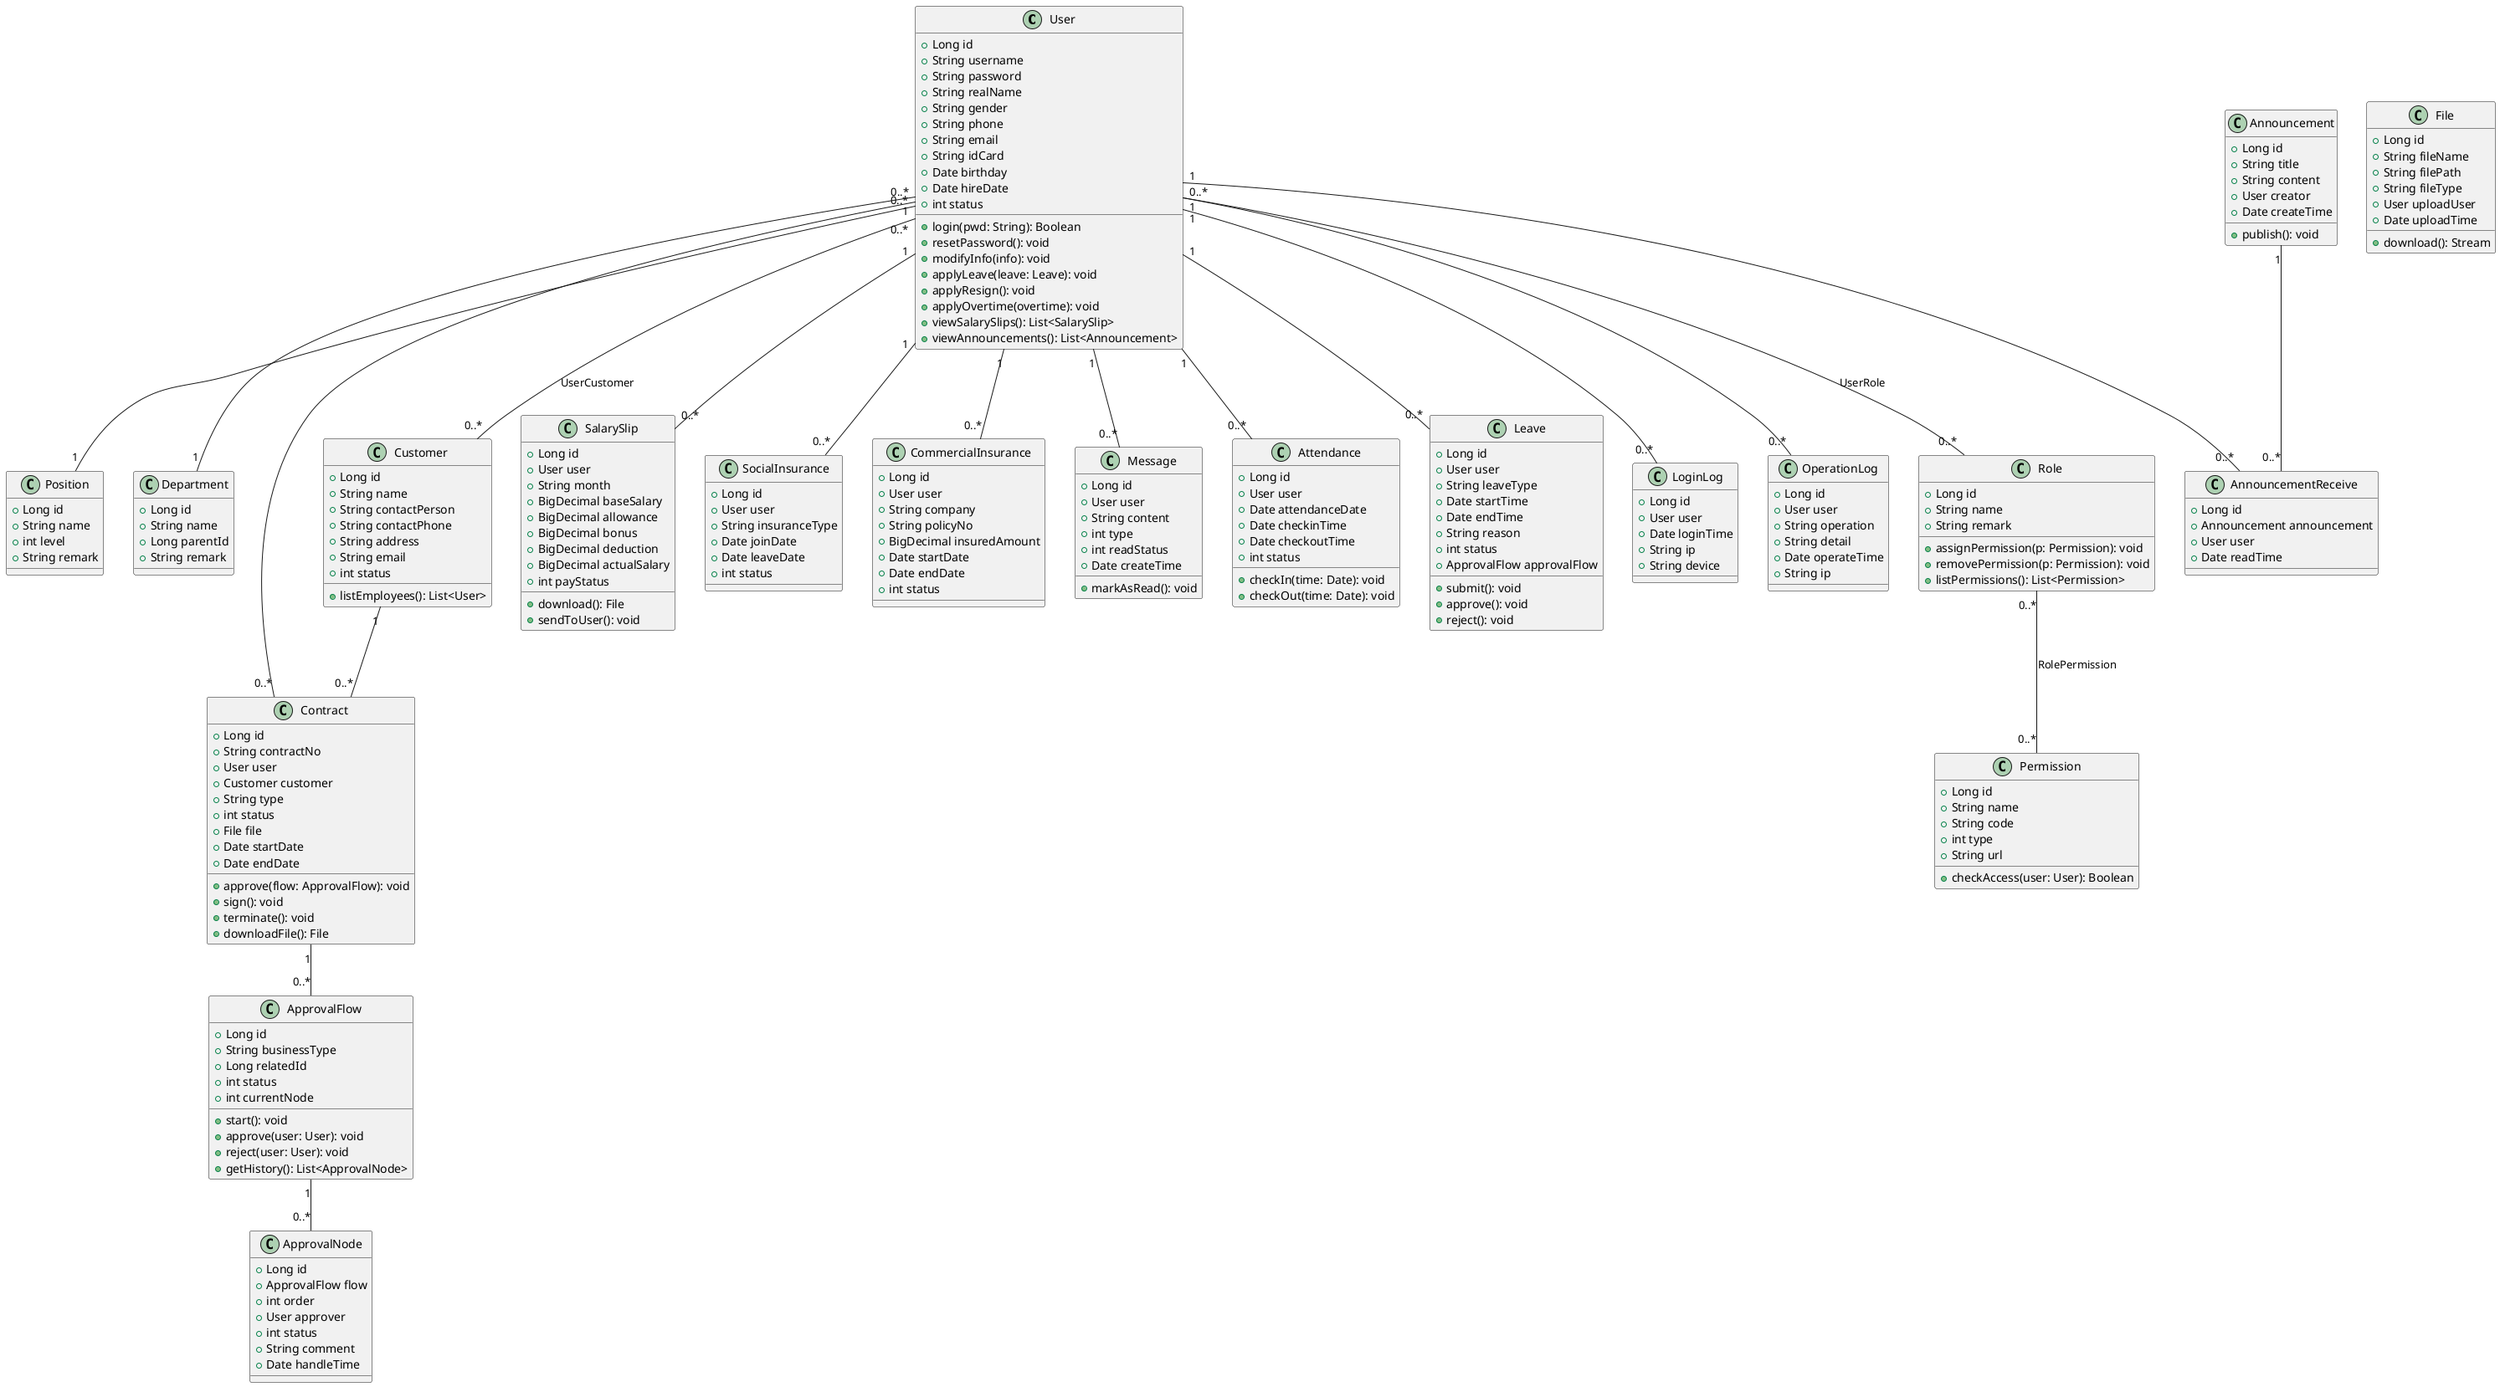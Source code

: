 @startuml
' 用户、角色、权限、岗位、部门
class User {
  +Long id
  +String username
  +String password
  +String realName
  +String gender
  +String phone
  +String email
  +String idCard
  +Date birthday
  +Date hireDate
  +int status
  +login(pwd: String): Boolean
  +resetPassword(): void
  +modifyInfo(info): void
  +applyLeave(leave: Leave): void
  +applyResign(): void
  +applyOvertime(overtime): void
  +viewSalarySlips(): List<SalarySlip>
  +viewAnnouncements(): List<Announcement>
}

class Role {
  +Long id
  +String name
  +String remark
  +assignPermission(p: Permission): void
  +removePermission(p: Permission): void
  +listPermissions(): List<Permission>
}

class Permission {
  +Long id
  +String name
  +String code
  +int type
  +String url
  +checkAccess(user: User): Boolean
}

class Position {
  +Long id
  +String name
  +int level
  +String remark
}

class Department {
  +Long id
  +String name
  +Long parentId
  +String remark
}

' 多对多关系
User "0..*" -- "0..*" Role : UserRole
Role "0..*" -- "0..*" Permission : RolePermission
User "0..*" -- "1" Position
User "0..*" -- "1" Department

' 客户关系
class Customer {
  +Long id
  +String name
  +String contactPerson
  +String contactPhone
  +String address
  +String email
  +int status
  +listEmployees(): List<User>
}
User "0..*" -- "0..*" Customer : UserCustomer

' 合同、审批、文件
class Contract {
  +Long id
  +String contractNo
  +User user
  +Customer customer
  +String type
  +int status
  +File file
  +Date startDate
  +Date endDate
  +approve(flow: ApprovalFlow): void
  +sign(): void
  +terminate(): void
  +downloadFile(): File
}

class ApprovalFlow {
  +Long id
  +String businessType
  +Long relatedId
  +int status
  +int currentNode
  +start(): void
  +approve(user: User): void
  +reject(user: User): void
  +getHistory(): List<ApprovalNode>
}

class ApprovalNode {
  +Long id
  +ApprovalFlow flow
  +int order
  +User approver
  +int status
  +String comment
  +Date handleTime
}

class File {
  +Long id
  +String fileName
  +String filePath
  +String fileType
  +User uploadUser
  +Date uploadTime
  +download(): Stream
}

Contract "1" -- "0..*" ApprovalFlow
ApprovalFlow "1" -- "0..*" ApprovalNode
User "1" -- "0..*" Contract
Customer "1" -- "0..*" Contract

' 薪酬、社保、保险
class SalarySlip {
  +Long id
  +User user
  +String month
  +BigDecimal baseSalary
  +BigDecimal allowance
  +BigDecimal bonus
  +BigDecimal deduction
  +BigDecimal actualSalary
  +int payStatus
  +download(): File
  +sendToUser(): void
}

class SocialInsurance {
  +Long id
  +User user
  +String insuranceType
  +Date joinDate
  +Date leaveDate
  +int status
}

class CommercialInsurance {
  +Long id
  +User user
  +String company
  +String policyNo
  +BigDecimal insuredAmount
  +Date startDate
  +Date endDate
  +int status
}

User "1" -- "0..*" SalarySlip
User "1" -- "0..*" SocialInsurance
User "1" -- "0..*" CommercialInsurance

' 公告、消息、考勤、请假、日志
class Announcement {
  +Long id
  +String title
  +String content
  +User creator
  +Date createTime
  +publish(): void
}

class AnnouncementReceive {
  +Long id
  +Announcement announcement
  +User user
  +Date readTime
}

class Message {
  +Long id
  +User user
  +String content
  +int type
  +int readStatus
  +Date createTime
  +markAsRead(): void
}

class Attendance {
  +Long id
  +User user
  +Date attendanceDate
  +Date checkinTime
  +Date checkoutTime
  +int status
  +checkIn(time: Date): void
  +checkOut(time: Date): void
}

class Leave {
  +Long id
  +User user
  +String leaveType
  +Date startTime
  +Date endTime
  +String reason
  +int status
  +ApprovalFlow approvalFlow
  +submit(): void
  +approve(): void
  +reject(): void
}

class LoginLog {
  +Long id
  +User user
  +Date loginTime
  +String ip
  +String device
}

class OperationLog {
  +Long id
  +User user
  +String operation
  +String detail
  +Date operateTime
  +String ip
}

Announcement "1" -- "0..*" AnnouncementReceive
User "1" -- "0..*" AnnouncementReceive
User "1" -- "0..*" Message
User "1" -- "0..*" Attendance
User "1" -- "0..*" Leave
User "1" -- "0..*" LoginLog
User "1" -- "0..*" OperationLog

@enduml
